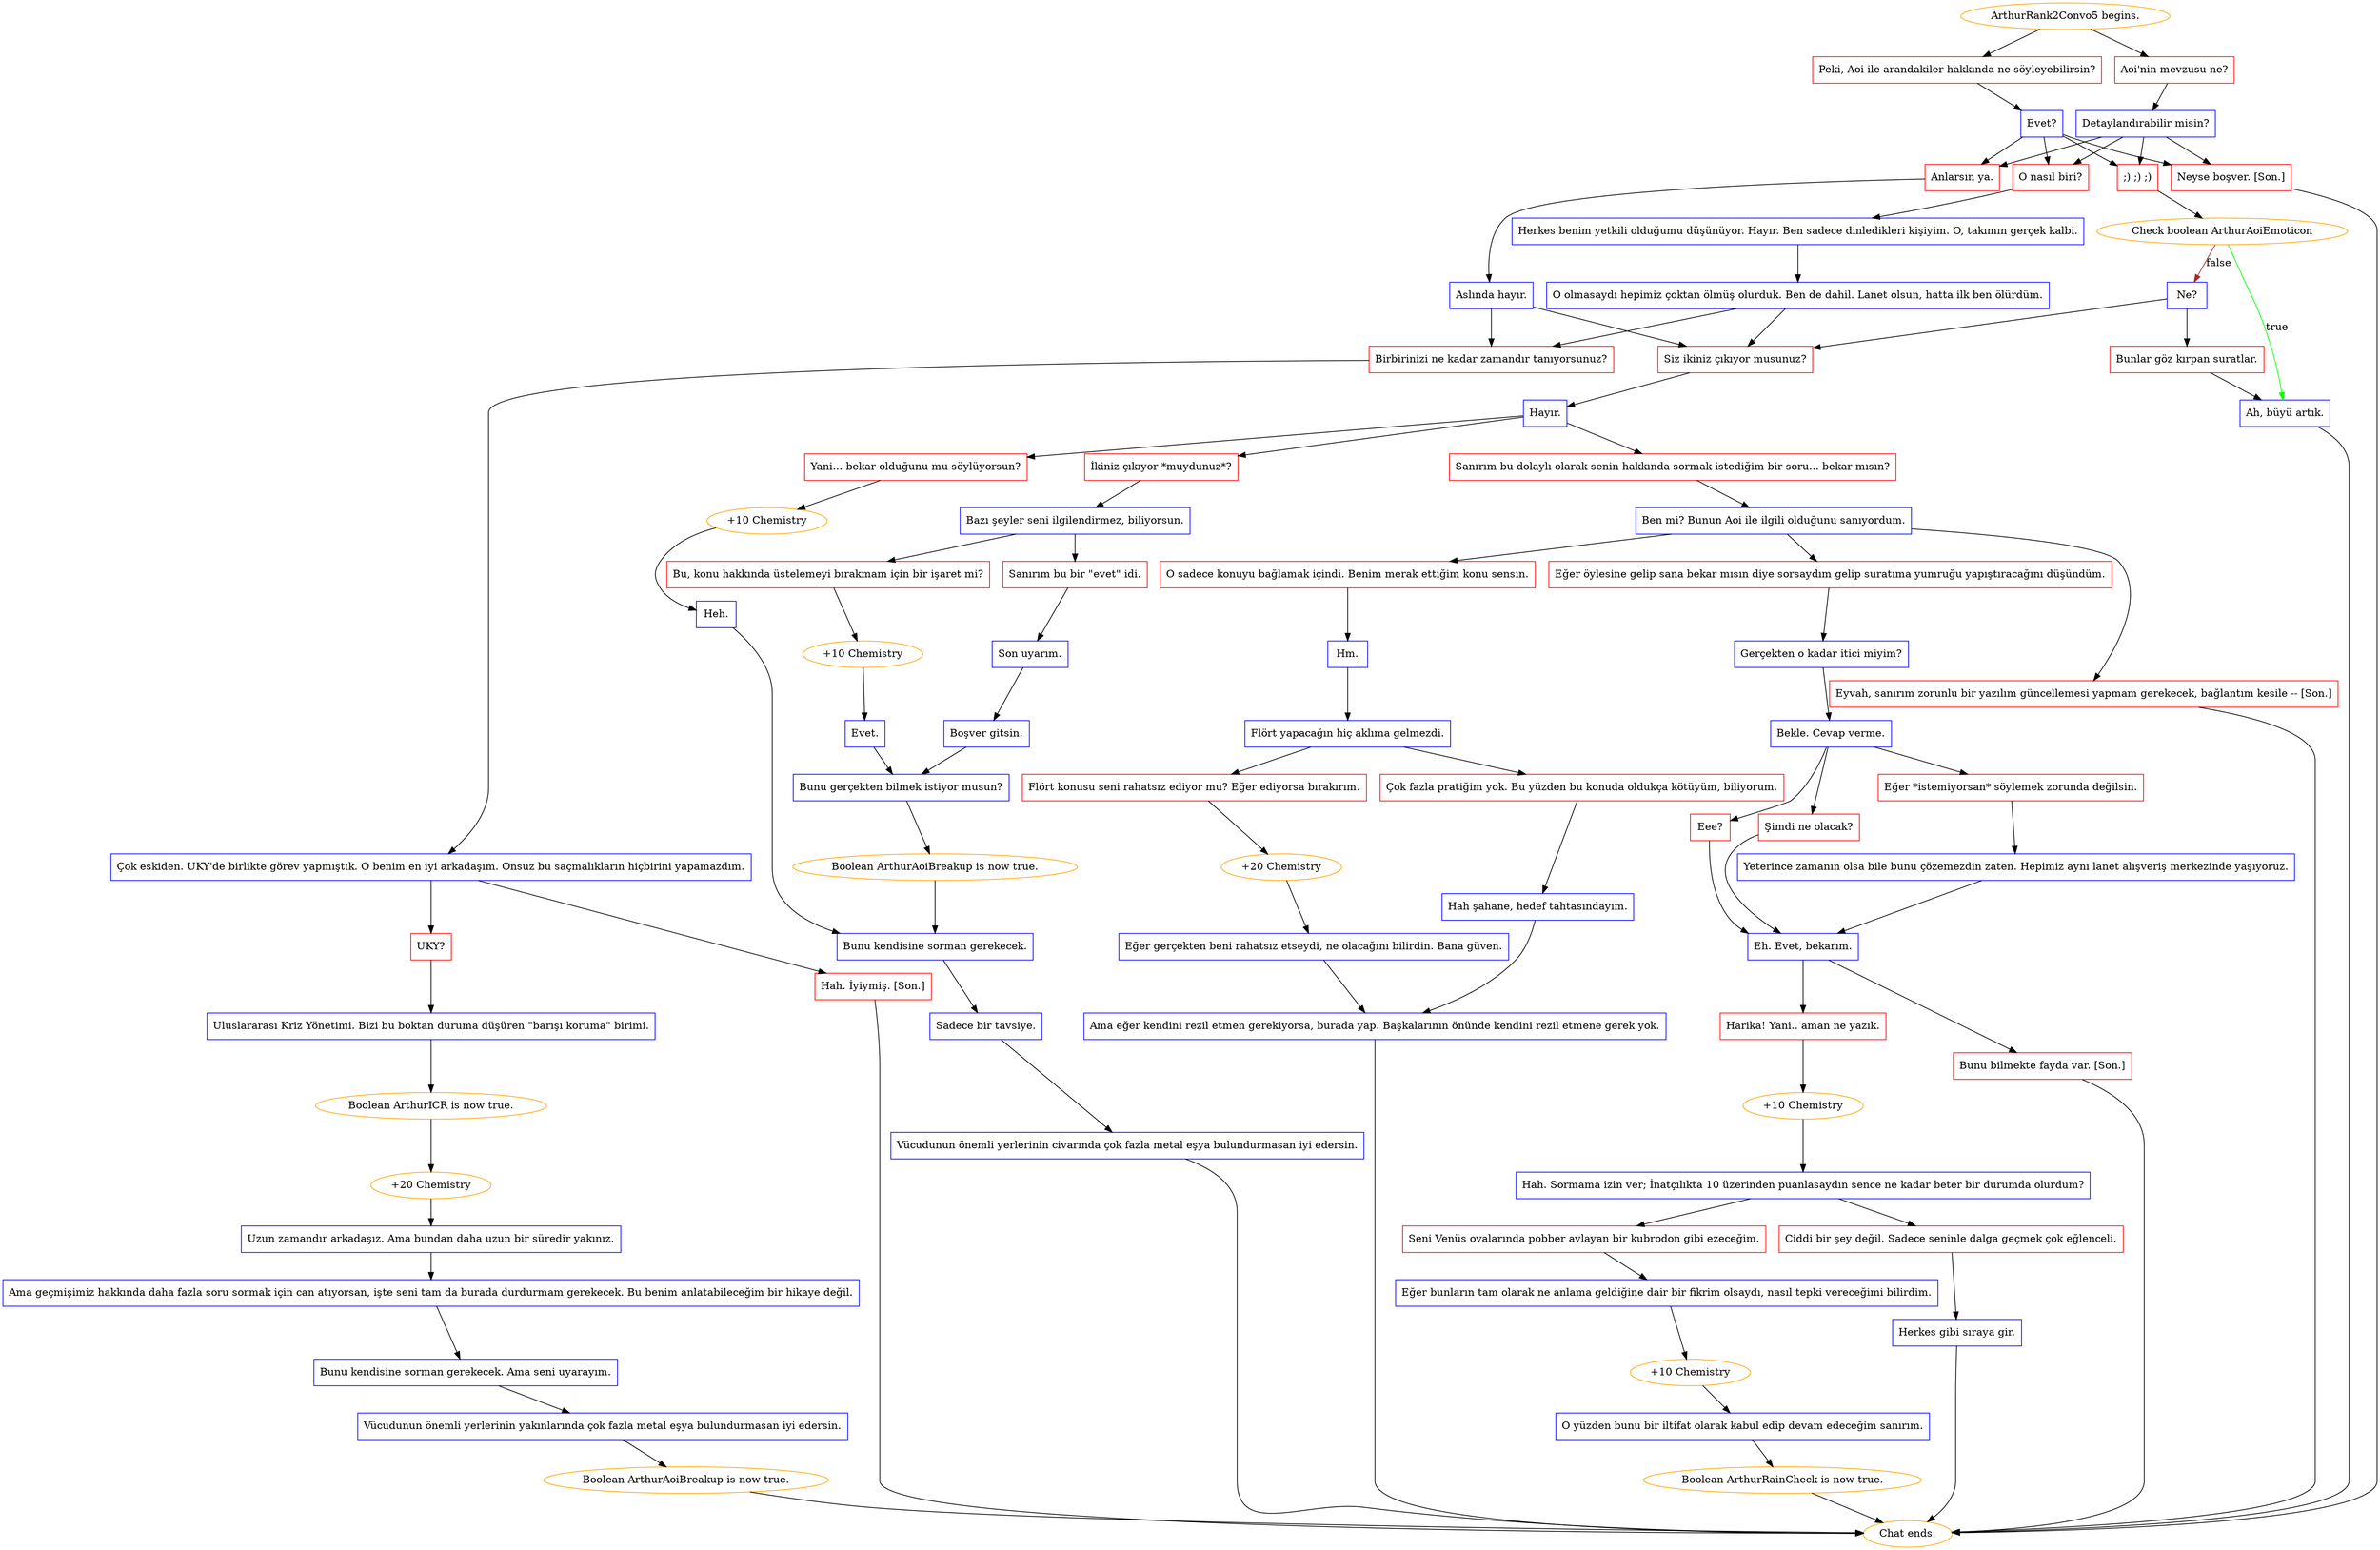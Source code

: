digraph {
	"ArthurRank2Convo5 begins." [color=orange];
		"ArthurRank2Convo5 begins." -> j1596243362;
		"ArthurRank2Convo5 begins." -> j1059775440;
	j1596243362 [label="Aoi'nin mevzusu ne?",shape=box,color=red];
		j1596243362 -> j1267018079;
	j1059775440 [label="Peki, Aoi ile arandakiler hakkında ne söyleyebilirsin?",shape=box,color=red];
		j1059775440 -> j1409379373;
	j1267018079 [label="Detaylandırabilir misin?",shape=box,color=blue];
		j1267018079 -> j4073200136;
		j1267018079 -> j627736484;
		j1267018079 -> j3444455187;
		j1267018079 -> j661965651;
	j1409379373 [label="Evet?",shape=box,color=blue];
		j1409379373 -> j4073200136;
		j1409379373 -> j627736484;
		j1409379373 -> j3444455187;
		j1409379373 -> j661965651;
	j4073200136 [label="O nasıl biri?",shape=box,color=red];
		j4073200136 -> j1041817959;
	j627736484 [label="Anlarsın ya.",shape=box,color=red];
		j627736484 -> j781806535;
	j3444455187 [label=";) ;) ;)",shape=box,color=red];
		j3444455187 -> j2572511845;
	j661965651 [label="Neyse boşver. [Son.]",shape=box,color=red];
		j661965651 -> "Chat ends.";
	j1041817959 [label="Herkes benim yetkili olduğumu düşünüyor. Hayır. Ben sadece dinledikleri kişiyim. O, takımın gerçek kalbi.",shape=box,color=blue];
		j1041817959 -> j329004144;
	j781806535 [label="Aslında hayır.",shape=box,color=blue];
		j781806535 -> j2793621543;
		j781806535 -> j2121849986;
	j2572511845 [label="Check boolean ArthurAoiEmoticon",color=orange];
		j2572511845 -> j4062165708 [label=true,color=green];
		j2572511845 -> j3553949308 [label=false,color=brown];
	"Chat ends." [color=orange];
	j329004144 [label="O olmasaydı hepimiz çoktan ölmüş olurduk. Ben de dahil. Lanet olsun, hatta ilk ben ölürdüm.",shape=box,color=blue];
		j329004144 -> j2121849986;
		j329004144 -> j2793621543;
	j2793621543 [label="Siz ikiniz çıkıyor musunuz?",shape=box,color=red];
		j2793621543 -> j1264067917;
	j2121849986 [label="Birbirinizi ne kadar zamandır tanıyorsunuz?",shape=box,color=red];
		j2121849986 -> j2082056904;
	j4062165708 [label="Ah, büyü artık.",shape=box,color=blue];
		j4062165708 -> "Chat ends.";
	j3553949308 [label="Ne?",shape=box,color=blue];
		j3553949308 -> j4210731531;
		j3553949308 -> j2793621543;
	j1264067917 [label="Hayır.",shape=box,color=blue];
		j1264067917 -> j3410961238;
		j1264067917 -> j1097103110;
		j1264067917 -> j3318763497;
	j2082056904 [label="Çok eskiden. UKY'de birlikte görev yapmıştık. O benim en iyi arkadaşım. Onsuz bu saçmalıkların hiçbirini yapamazdım.",shape=box,color=blue];
		j2082056904 -> j2151693024;
		j2082056904 -> j2230682500;
	j4210731531 [label="Bunlar göz kırpan suratlar.",shape=box,color=red];
		j4210731531 -> j4062165708;
	j3410961238 [label="Yani... bekar olduğunu mu söylüyorsun?",shape=box,color=red];
		j3410961238 -> j88898411;
	j1097103110 [label="İkiniz çıkıyor *muydunuz*?",shape=box,color=red];
		j1097103110 -> j3493446615;
	j3318763497 [label="Sanırım bu dolaylı olarak senin hakkında sormak istediğim bir soru... bekar mısın?",shape=box,color=red];
		j3318763497 -> j2129976876;
	j2151693024 [label="UKY?",shape=box,color=red];
		j2151693024 -> j3270687115;
	j2230682500 [label="Hah. İyiymiş. [Son.]",shape=box,color=red];
		j2230682500 -> "Chat ends.";
	j88898411 [label="+10 Chemistry",color=orange];
		j88898411 -> j2836458944;
	j3493446615 [label="Bazı şeyler seni ilgilendirmez, biliyorsun.",shape=box,color=blue];
		j3493446615 -> j648343744;
		j3493446615 -> j1444111974;
	j2129976876 [label="Ben mi? Bunun Aoi ile ilgili olduğunu sanıyordum.",shape=box,color=blue];
		j2129976876 -> j3895850538;
		j2129976876 -> j2107142207;
		j2129976876 -> j4278064024;
	j3270687115 [label="Uluslararası Kriz Yönetimi. Bizi bu boktan duruma düşüren \"barışı koruma\" birimi.",shape=box,color=blue];
		j3270687115 -> j1557676480;
	j2836458944 [label="Heh.",shape=box,color=blue];
		j2836458944 -> j2040486388;
	j648343744 [label="Sanırım bu bir \"evet\" idi.",shape=box,color=red];
		j648343744 -> j2260017163;
	j1444111974 [label="Bu, konu hakkında üstelemeyi bırakmam için bir işaret mi?",shape=box,color=red];
		j1444111974 -> j636577856;
	j3895850538 [label="O sadece konuyu bağlamak içindi. Benim merak ettiğim konu sensin.",shape=box,color=red];
		j3895850538 -> j3054221501;
	j2107142207 [label="Eğer öylesine gelip sana bekar mısın diye sorsaydım gelip suratıma yumruğu yapıştıracağını düşündüm.",shape=box,color=red];
		j2107142207 -> j1860723672;
	j4278064024 [label="Eyvah, sanırım zorunlu bir yazılım güncellemesi yapmam gerekecek, bağlantım kesile -- [Son.]",shape=box,color=red];
		j4278064024 -> "Chat ends.";
	j1557676480 [label="Boolean ArthurICR is now true.",color=orange];
		j1557676480 -> j4217280529;
	j2040486388 [label="Bunu kendisine sorman gerekecek.",shape=box,color=blue];
		j2040486388 -> j3982292579;
	j2260017163 [label="Son uyarım.",shape=box,color=blue];
		j2260017163 -> j1406308434;
	j636577856 [label="+10 Chemistry",color=orange];
		j636577856 -> j2796504628;
	j3054221501 [label="Hm.",shape=box,color=blue];
		j3054221501 -> j1160921222;
	j1860723672 [label="Gerçekten o kadar itici miyim?",shape=box,color=blue];
		j1860723672 -> j2682665003;
	j4217280529 [label="+20 Chemistry",color=orange];
		j4217280529 -> j3530308217;
	j3982292579 [label="Sadece bir tavsiye.",shape=box,color=blue];
		j3982292579 -> j2214926026;
	j1406308434 [label="Boşver gitsin.",shape=box,color=blue];
		j1406308434 -> j3560712899;
	j2796504628 [label="Evet.",shape=box,color=blue];
		j2796504628 -> j3560712899;
	j1160921222 [label="Flört yapacağın hiç aklıma gelmezdi.",shape=box,color=blue];
		j1160921222 -> j3169827820;
		j1160921222 -> j1945140643;
	j2682665003 [label="Bekle. Cevap verme.",shape=box,color=blue];
		j2682665003 -> j2020677572;
		j2682665003 -> j4167082899;
		j2682665003 -> j1223308627;
	j3530308217 [label="Uzun zamandır arkadaşız. Ama bundan daha uzun bir süredir yakınız.",shape=box,color=blue];
		j3530308217 -> j2752970764;
	j2214926026 [label="Vücudunun önemli yerlerinin civarında çok fazla metal eşya bulundurmasan iyi edersin.",shape=box,color=blue];
		j2214926026 -> "Chat ends.";
	j3560712899 [label="Bunu gerçekten bilmek istiyor musun?",shape=box,color=blue];
		j3560712899 -> j793166516;
	j3169827820 [label="Flört konusu seni rahatsız ediyor mu? Eğer ediyorsa bırakırım.",shape=box,color=red];
		j3169827820 -> j1043189535;
	j1945140643 [label="Çok fazla pratiğim yok. Bu yüzden bu konuda oldukça kötüyüm, biliyorum.",shape=box,color=red];
		j1945140643 -> j1220664934;
	j2020677572 [label="Eee?",shape=box,color=red];
		j2020677572 -> j3772273391;
	j4167082899 [label="Şimdi ne olacak?",shape=box,color=red];
		j4167082899 -> j3772273391;
	j1223308627 [label="Eğer *istemiyorsan* söylemek zorunda değilsin.",shape=box,color=red];
		j1223308627 -> j1165963808;
	j2752970764 [label="Ama geçmişimiz hakkında daha fazla soru sormak için can atıyorsan, işte seni tam da burada durdurmam gerekecek. Bu benim anlatabileceğim bir hikaye değil.",shape=box,color=blue];
		j2752970764 -> j2295200337;
	j793166516 [label="Boolean ArthurAoiBreakup is now true.",color=orange];
		j793166516 -> j2040486388;
	j1043189535 [label="+20 Chemistry",color=orange];
		j1043189535 -> j3547830119;
	j1220664934 [label="Hah şahane, hedef tahtasındayım.",shape=box,color=blue];
		j1220664934 -> j58735654;
	j3772273391 [label="Eh. Evet, bekarım.",shape=box,color=blue];
		j3772273391 -> j2765291219;
		j3772273391 -> j392898876;
	j1165963808 [label="Yeterince zamanın olsa bile bunu çözemezdin zaten. Hepimiz aynı lanet alışveriş merkezinde yaşıyoruz.",shape=box,color=blue];
		j1165963808 -> j3772273391;
	j2295200337 [label="Bunu kendisine sorman gerekecek. Ama seni uyarayım.",shape=box,color=blue];
		j2295200337 -> j2482830165;
	j3547830119 [label="Eğer gerçekten beni rahatsız etseydi, ne olacağını bilirdin. Bana güven.",shape=box,color=blue];
		j3547830119 -> j58735654;
	j58735654 [label="Ama eğer kendini rezil etmen gerekiyorsa, burada yap. Başkalarının önünde kendini rezil etmene gerek yok.",shape=box,color=blue];
		j58735654 -> "Chat ends.";
	j2765291219 [label="Harika! Yani.. aman ne yazık.",shape=box,color=red];
		j2765291219 -> j1892649100;
	j392898876 [label="Bunu bilmekte fayda var. [Son.]",shape=box,color=red];
		j392898876 -> "Chat ends.";
	j2482830165 [label="Vücudunun önemli yerlerinin yakınlarında çok fazla metal eşya bulundurmasan iyi edersin.",shape=box,color=blue];
		j2482830165 -> j122023758;
	j1892649100 [label="+10 Chemistry",color=orange];
		j1892649100 -> j1093958326;
	j122023758 [label="Boolean ArthurAoiBreakup is now true.",color=orange];
		j122023758 -> "Chat ends.";
	j1093958326 [label="Hah. Sormama izin ver; İnatçılıkta 10 üzerinden puanlasaydın sence ne kadar beter bir durumda olurdum?",shape=box,color=blue];
		j1093958326 -> j3800821638;
		j1093958326 -> j1221843875;
	j3800821638 [label="Seni Venüs ovalarında pobber avlayan bir kubrodon gibi ezeceğim.",shape=box,color=red];
		j3800821638 -> j1015647773;
	j1221843875 [label="Ciddi bir şey değil. Sadece seninle dalga geçmek çok eğlenceli.",shape=box,color=red];
		j1221843875 -> j320930377;
	j1015647773 [label="Eğer bunların tam olarak ne anlama geldiğine dair bir fikrim olsaydı, nasıl tepki vereceğimi bilirdim.",shape=box,color=blue];
		j1015647773 -> j2381707365;
	j320930377 [label="Herkes gibi sıraya gir.",shape=box,color=blue];
		j320930377 -> "Chat ends.";
	j2381707365 [label="+10 Chemistry",color=orange];
		j2381707365 -> j84924170;
	j84924170 [label="O yüzden bunu bir iltifat olarak kabul edip devam edeceğim sanırım.",shape=box,color=blue];
		j84924170 -> j1820130911;
	j1820130911 [label="Boolean ArthurRainCheck is now true.",color=orange];
		j1820130911 -> "Chat ends.";
}